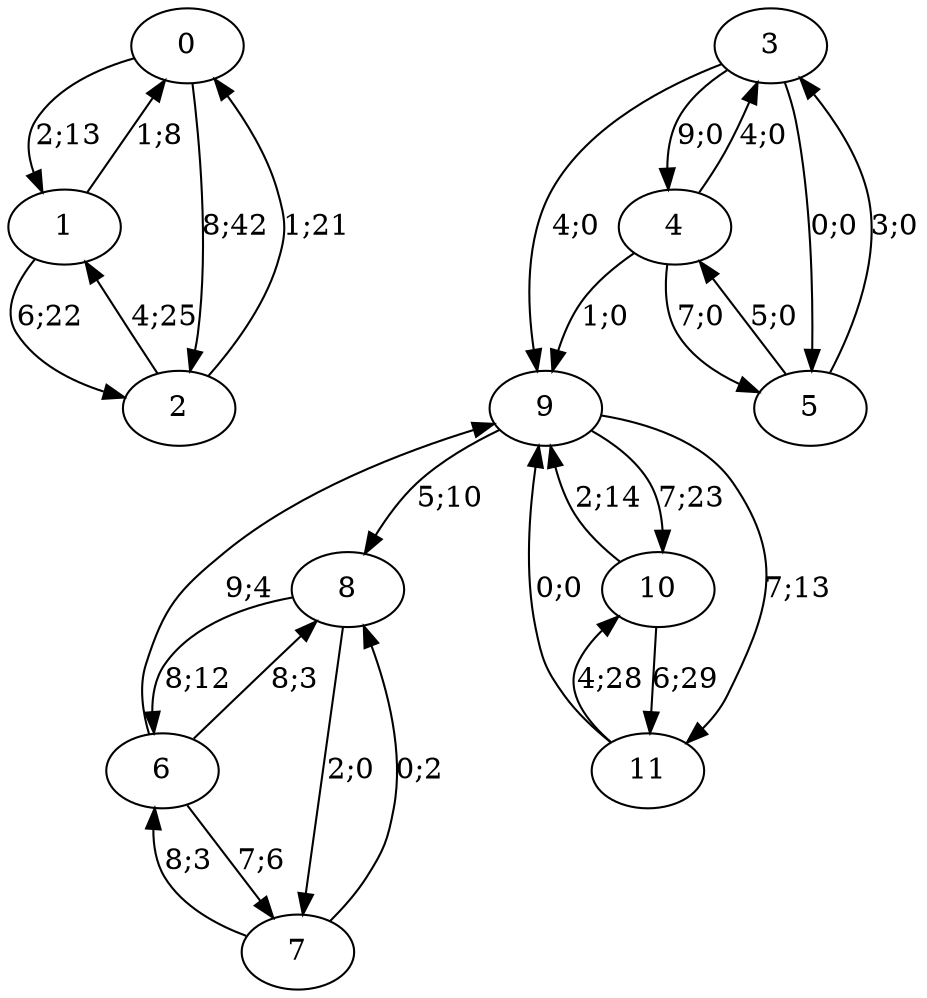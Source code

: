 digraph graph364 {


0 -> 1 [color=black,label="2;13"]
0 -> 2 [color=black,label="8;42"]


1 -> 0 [color=black,label="1;8"]
1 -> 2 [color=black,label="6;22"]


2 -> 0 [color=black,label="1;21"]
2 -> 1 [color=black,label="4;25"]






































9 -> 8 [color=black,label="5;10"]
9 -> 10 [color=black,label="7;23"]
9 -> 11 [color=black,label="7;13"]


10 -> 9 [color=black,label="2;14"]
10 -> 11 [color=black,label="6;29"]


11 -> 9 [color=black,label="0;0"]
11 -> 10 [color=black,label="4;28"]








3 -> 9 [color=black,label="4;0"]
3 -> 4 [color=black,label="9;0"]
3 -> 5 [color=black,label="0;0"]


4 -> 9 [color=black,label="1;0"]
4 -> 3 [color=black,label="4;0"]
4 -> 5 [color=black,label="7;0"]


5 -> 3 [color=black,label="3;0"]
5 -> 4 [color=black,label="5;0"]


























6 -> 9 [color=black,label="9;4"]
6 -> 7 [color=black,label="7;6"]
6 -> 8 [color=black,label="8;3"]


7 -> 6 [color=black,label="8;3"]
7 -> 8 [color=black,label="0;2"]


8 -> 6 [color=black,label="8;12"]
8 -> 7 [color=black,label="2;0"]







}